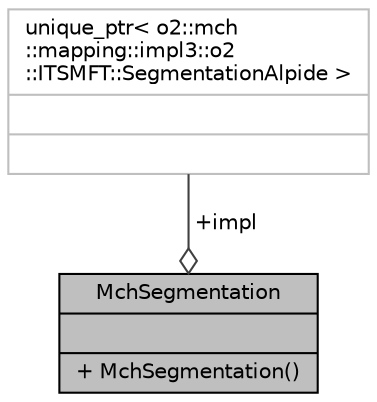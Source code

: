 digraph "MchSegmentation"
{
 // INTERACTIVE_SVG=YES
  bgcolor="transparent";
  edge [fontname="Helvetica",fontsize="10",labelfontname="Helvetica",labelfontsize="10"];
  node [fontname="Helvetica",fontsize="10",shape=record];
  Node1 [label="{MchSegmentation\n||+ MchSegmentation()\l}",height=0.2,width=0.4,color="black", fillcolor="grey75", style="filled" fontcolor="black"];
  Node2 -> Node1 [color="grey25",fontsize="10",style="solid",label=" +impl" ,arrowhead="odiamond",fontname="Helvetica"];
  Node2 [label="{unique_ptr\< o2::mch\l::mapping::impl3::o2\l::ITSMFT::SegmentationAlpide \>\n||}",height=0.2,width=0.4,color="grey75"];
}
